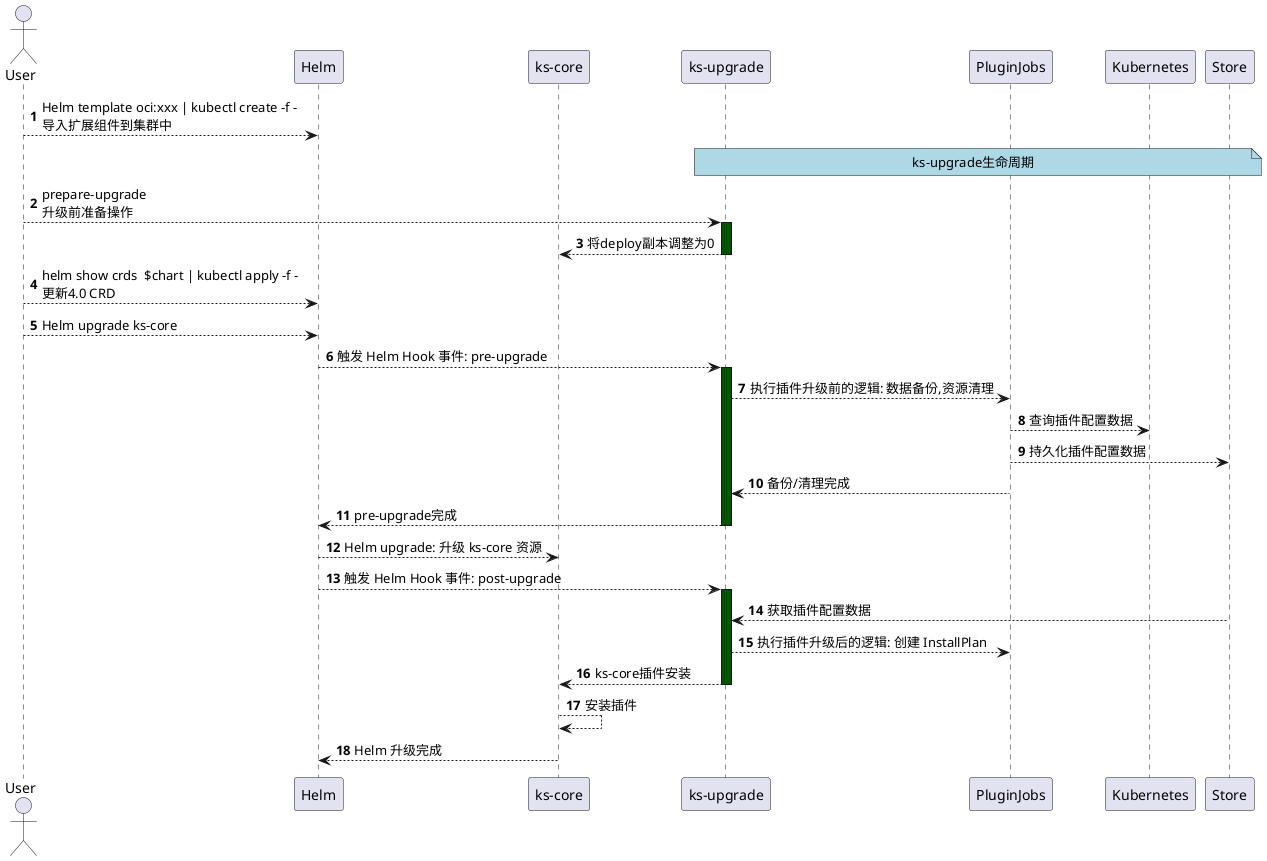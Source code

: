 @startuml
actor       User
participant Helm
participant "ks-core"
participant "ks-upgrade"
participant PluginJobs
participant Kubernetes
participant Store

autonumber

User --> Helm: Helm template oci:xxx | kubectl create -f - \n导入扩展组件到集群中
note over "ks-upgrade", Store #LightBlue: ks-upgrade生命周期
User --> "ks-upgrade" ++ #005500: prepare-upgrade\n升级前准备操作
"ks-upgrade" --> "ks-core" --: 将deploy副本调整为0
User --> "Helm": helm show crds  $chart | kubectl apply -f - \n更新4.0 CRD
User --> Helm: Helm upgrade ks-core
Helm --> "ks-upgrade" ++ #005500: 触发 Helm Hook 事件: pre-upgrade
"ks-upgrade" --> PluginJobs : 执行插件升级前的逻辑: 数据备份,资源清理
PluginJobs --> Kubernetes: 查询插件配置数据
PluginJobs --> Store : 持久化插件配置数据
"ks-upgrade" <-- PluginJobs: 备份/清理完成
"ks-upgrade" --> Helm --: pre-upgrade完成
Helm --> "ks-core": Helm upgrade: 升级 ks-core 资源
Helm --> "ks-upgrade" ++ #005500: 触发 Helm Hook 事件: post-upgrade
"ks-upgrade" <-- Store: 获取插件配置数据
"ks-upgrade" --> PluginJobs: 执行插件升级后的逻辑: 创建 InstallPlan
"ks-upgrade" --> "ks-core" --: ks-core插件安装
"ks-core" --> "ks-core": 安装插件
"ks-core" --> Helm: Helm 升级完成


@enduml
